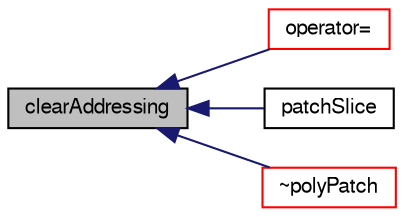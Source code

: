 digraph "clearAddressing"
{
  bgcolor="transparent";
  edge [fontname="FreeSans",fontsize="10",labelfontname="FreeSans",labelfontsize="10"];
  node [fontname="FreeSans",fontsize="10",shape=record];
  rankdir="LR";
  Node6074 [label="clearAddressing",height=0.2,width=0.4,color="black", fillcolor="grey75", style="filled", fontcolor="black"];
  Node6074 -> Node6075 [dir="back",color="midnightblue",fontsize="10",style="solid",fontname="FreeSans"];
  Node6075 [label="operator=",height=0.2,width=0.4,color="red",URL="$a27478.html#a9bbab5bd9d0f6bab7900e0a2b876fab2",tooltip="Assignment. "];
  Node6074 -> Node6106 [dir="back",color="midnightblue",fontsize="10",style="solid",fontname="FreeSans"];
  Node6106 [label="patchSlice",height=0.2,width=0.4,color="black",URL="$a27478.html#a2fbab44ddac097399a42d4aeebccf3a0",tooltip="Slice Field to patch. "];
  Node6074 -> Node6107 [dir="back",color="midnightblue",fontsize="10",style="solid",fontname="FreeSans"];
  Node6107 [label="~polyPatch",height=0.2,width=0.4,color="red",URL="$a27478.html#a87e768e09a0eb5a7a5e5bfded11c88c7",tooltip="Destructor. "];
}
